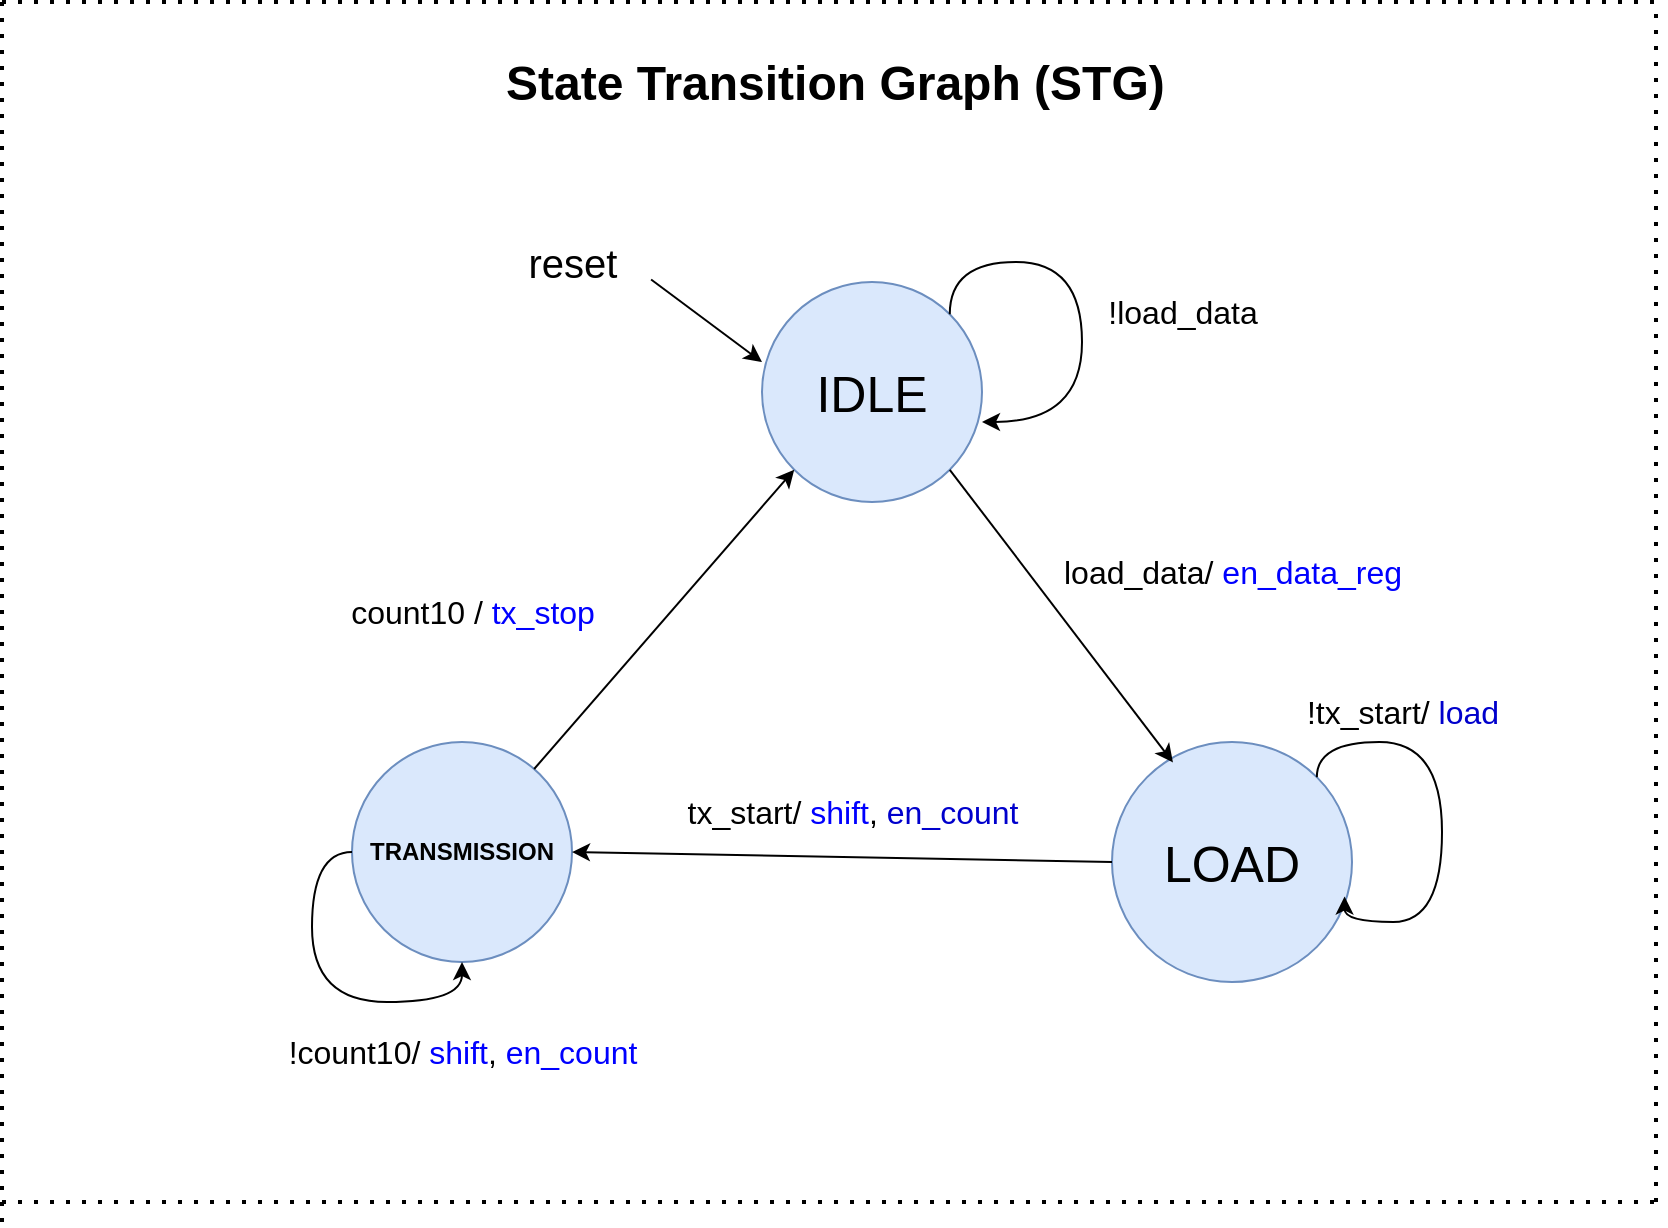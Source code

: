 <mxfile version="24.7.6">
  <diagram name="Page-1" id="0L8Xhaw6FUPmpVXUS7-L">
    <mxGraphModel dx="1806" dy="1733" grid="1" gridSize="10" guides="1" tooltips="1" connect="1" arrows="1" fold="1" page="1" pageScale="1" pageWidth="827" pageHeight="1169" math="0" shadow="0">
      <root>
        <mxCell id="0" />
        <mxCell id="1" parent="0" />
        <mxCell id="tGOSmJSOXbw5QGEx6rPb-1" value="&lt;h1 style=&quot;margin-top: 0px;&quot;&gt;State Transition Graph (STG)&lt;/h1&gt;" style="text;html=1;whiteSpace=wrap;overflow=hidden;rounded=0;" vertex="1" parent="1">
          <mxGeometry x="250" y="-20" width="370" height="40" as="geometry" />
        </mxCell>
        <mxCell id="tGOSmJSOXbw5QGEx6rPb-4" value="&lt;font style=&quot;font-size: 25px;&quot;&gt;IDLE&lt;/font&gt;" style="ellipse;whiteSpace=wrap;html=1;aspect=fixed;fillColor=#dae8fc;strokeColor=#6c8ebf;" vertex="1" parent="1">
          <mxGeometry x="380" y="100" width="110" height="110" as="geometry" />
        </mxCell>
        <mxCell id="tGOSmJSOXbw5QGEx6rPb-5" value="&lt;font style=&quot;font-size: 25px;&quot;&gt;LOAD&lt;/font&gt;" style="ellipse;whiteSpace=wrap;html=1;aspect=fixed;fillColor=#dae8fc;strokeColor=#6c8ebf;" vertex="1" parent="1">
          <mxGeometry x="555" y="330" width="120" height="120" as="geometry" />
        </mxCell>
        <mxCell id="tGOSmJSOXbw5QGEx6rPb-6" value="&lt;font style=&quot;font-size: 12px;&quot;&gt;&lt;b&gt;TRANSMISSION&lt;/b&gt;&lt;/font&gt;" style="ellipse;whiteSpace=wrap;html=1;aspect=fixed;fillColor=#dae8fc;strokeColor=#6c8ebf;" vertex="1" parent="1">
          <mxGeometry x="175" y="330" width="110" height="110" as="geometry" />
        </mxCell>
        <mxCell id="tGOSmJSOXbw5QGEx6rPb-8" value="" style="edgeStyle=none;orthogonalLoop=1;jettySize=auto;html=1;rounded=0;entryX=0;entryY=0.364;entryDx=0;entryDy=0;exitX=1.065;exitY=0.719;exitDx=0;exitDy=0;exitPerimeter=0;entryPerimeter=0;" edge="1" parent="1" source="tGOSmJSOXbw5QGEx6rPb-9" target="tGOSmJSOXbw5QGEx6rPb-4">
          <mxGeometry width="80" relative="1" as="geometry">
            <mxPoint x="400" y="80" as="sourcePoint" />
            <mxPoint x="510" y="80" as="targetPoint" />
            <Array as="points" />
          </mxGeometry>
        </mxCell>
        <mxCell id="tGOSmJSOXbw5QGEx6rPb-9" value="&lt;font style=&quot;font-size: 20px;&quot;&gt;reset&lt;/font&gt;" style="text;html=1;align=center;verticalAlign=middle;resizable=0;points=[];autosize=1;strokeColor=none;fillColor=none;" vertex="1" parent="1">
          <mxGeometry x="250" y="70" width="70" height="40" as="geometry" />
        </mxCell>
        <mxCell id="tGOSmJSOXbw5QGEx6rPb-11" value="&lt;font style=&quot;font-size: 16px;&quot;&gt;!load_data&lt;/font&gt;" style="text;html=1;align=center;verticalAlign=middle;resizable=0;points=[];autosize=1;strokeColor=none;fillColor=none;" vertex="1" parent="1">
          <mxGeometry x="540" y="100" width="100" height="30" as="geometry" />
        </mxCell>
        <mxCell id="tGOSmJSOXbw5QGEx6rPb-13" value="" style="edgeStyle=none;orthogonalLoop=1;jettySize=auto;html=1;rounded=0;exitX=1;exitY=1;exitDx=0;exitDy=0;entryX=0.254;entryY=0.085;entryDx=0;entryDy=0;entryPerimeter=0;" edge="1" parent="1" source="tGOSmJSOXbw5QGEx6rPb-4" target="tGOSmJSOXbw5QGEx6rPb-5">
          <mxGeometry width="80" relative="1" as="geometry">
            <mxPoint x="520" y="300" as="sourcePoint" />
            <mxPoint x="600" y="300" as="targetPoint" />
            <Array as="points" />
          </mxGeometry>
        </mxCell>
        <mxCell id="tGOSmJSOXbw5QGEx6rPb-14" value="" style="edgeStyle=none;orthogonalLoop=1;jettySize=auto;html=1;rounded=0;exitX=0;exitY=0.5;exitDx=0;exitDy=0;entryX=1;entryY=0.5;entryDx=0;entryDy=0;" edge="1" parent="1" source="tGOSmJSOXbw5QGEx6rPb-5" target="tGOSmJSOXbw5QGEx6rPb-6">
          <mxGeometry width="80" relative="1" as="geometry">
            <mxPoint x="430" y="350" as="sourcePoint" />
            <mxPoint x="350" y="350" as="targetPoint" />
            <Array as="points" />
          </mxGeometry>
        </mxCell>
        <mxCell id="tGOSmJSOXbw5QGEx6rPb-15" value="" style="edgeStyle=none;orthogonalLoop=1;jettySize=auto;html=1;rounded=0;entryX=0;entryY=1;entryDx=0;entryDy=0;" edge="1" parent="1" source="tGOSmJSOXbw5QGEx6rPb-6" target="tGOSmJSOXbw5QGEx6rPb-4">
          <mxGeometry width="80" relative="1" as="geometry">
            <mxPoint x="220" y="330" as="sourcePoint" />
            <mxPoint x="300" y="330" as="targetPoint" />
            <Array as="points" />
          </mxGeometry>
        </mxCell>
        <mxCell id="tGOSmJSOXbw5QGEx6rPb-17" value="&lt;font style=&quot;font-size: 16px;&quot;&gt;load_data/ &lt;font color=&quot;#0000ff&quot;&gt;en_data_reg&lt;/font&gt;&lt;/font&gt;" style="text;html=1;align=center;verticalAlign=middle;resizable=0;points=[];autosize=1;strokeColor=none;fillColor=none;" vertex="1" parent="1">
          <mxGeometry x="520" y="230" width="190" height="30" as="geometry" />
        </mxCell>
        <mxCell id="tGOSmJSOXbw5QGEx6rPb-20" value="&lt;font style=&quot;font-size: 16px;&quot;&gt;!tx_start/ &lt;font color=&quot;#0000cc&quot;&gt;load&lt;/font&gt;&lt;/font&gt;" style="text;html=1;align=center;verticalAlign=middle;resizable=0;points=[];autosize=1;strokeColor=none;fillColor=none;" vertex="1" parent="1">
          <mxGeometry x="640" y="300" width="120" height="30" as="geometry" />
        </mxCell>
        <mxCell id="tGOSmJSOXbw5QGEx6rPb-21" value="&lt;font style=&quot;font-size: 16px;&quot;&gt;tx_start/ &lt;font color=&quot;#0000ff&quot;&gt;shift&lt;/font&gt;, &lt;font color=&quot;#0000cc&quot;&gt;en_count&lt;/font&gt;&lt;/font&gt;" style="text;html=1;align=center;verticalAlign=middle;resizable=0;points=[];autosize=1;strokeColor=none;fillColor=none;" vertex="1" parent="1">
          <mxGeometry x="330" y="350" width="190" height="30" as="geometry" />
        </mxCell>
        <mxCell id="tGOSmJSOXbw5QGEx6rPb-22" style="edgeStyle=orthogonalEdgeStyle;rounded=0;orthogonalLoop=1;jettySize=auto;html=1;exitX=0;exitY=0.5;exitDx=0;exitDy=0;curved=1;" edge="1" parent="1" source="tGOSmJSOXbw5QGEx6rPb-6" target="tGOSmJSOXbw5QGEx6rPb-6">
          <mxGeometry relative="1" as="geometry" />
        </mxCell>
        <mxCell id="tGOSmJSOXbw5QGEx6rPb-23" value="&lt;font style=&quot;font-size: 16px;&quot;&gt;!count10/ &lt;font color=&quot;#0000ff&quot;&gt;shift&lt;/font&gt;, &lt;font color=&quot;#0000ff&quot;&gt;en_count&lt;/font&gt;&lt;/font&gt;" style="text;html=1;align=center;verticalAlign=middle;resizable=0;points=[];autosize=1;strokeColor=none;fillColor=none;" vertex="1" parent="1">
          <mxGeometry x="130" y="470" width="200" height="30" as="geometry" />
        </mxCell>
        <mxCell id="tGOSmJSOXbw5QGEx6rPb-24" value="&lt;font style=&quot;font-size: 16px;&quot;&gt;count10 / &lt;font color=&quot;#0000ff&quot;&gt;tx_stop&lt;/font&gt;&lt;/font&gt;" style="text;html=1;align=center;verticalAlign=middle;resizable=0;points=[];autosize=1;strokeColor=none;fillColor=none;" vertex="1" parent="1">
          <mxGeometry x="160" y="250" width="150" height="30" as="geometry" />
        </mxCell>
        <mxCell id="tGOSmJSOXbw5QGEx6rPb-25" style="edgeStyle=orthogonalEdgeStyle;rounded=0;orthogonalLoop=1;jettySize=auto;html=1;exitX=1;exitY=0;exitDx=0;exitDy=0;entryX=0.969;entryY=0.644;entryDx=0;entryDy=0;entryPerimeter=0;curved=1;" edge="1" parent="1" source="tGOSmJSOXbw5QGEx6rPb-5" target="tGOSmJSOXbw5QGEx6rPb-5">
          <mxGeometry relative="1" as="geometry">
            <Array as="points">
              <mxPoint x="657" y="330" />
              <mxPoint x="720" y="330" />
              <mxPoint x="720" y="420" />
              <mxPoint x="671" y="420" />
            </Array>
          </mxGeometry>
        </mxCell>
        <mxCell id="tGOSmJSOXbw5QGEx6rPb-26" style="edgeStyle=orthogonalEdgeStyle;rounded=0;orthogonalLoop=1;jettySize=auto;html=1;exitX=1;exitY=0;exitDx=0;exitDy=0;entryX=1;entryY=0.636;entryDx=0;entryDy=0;entryPerimeter=0;curved=1;" edge="1" parent="1" source="tGOSmJSOXbw5QGEx6rPb-4" target="tGOSmJSOXbw5QGEx6rPb-4">
          <mxGeometry relative="1" as="geometry">
            <Array as="points">
              <mxPoint x="474" y="90" />
              <mxPoint x="540" y="90" />
              <mxPoint x="540" y="170" />
            </Array>
          </mxGeometry>
        </mxCell>
        <mxCell id="tGOSmJSOXbw5QGEx6rPb-27" value="" style="endArrow=none;dashed=1;html=1;dashPattern=1 3;strokeWidth=2;rounded=0;" edge="1" parent="1">
          <mxGeometry width="50" height="50" relative="1" as="geometry">
            <mxPoint y="570" as="sourcePoint" />
            <mxPoint y="-40" as="targetPoint" />
          </mxGeometry>
        </mxCell>
        <mxCell id="tGOSmJSOXbw5QGEx6rPb-28" value="" style="endArrow=none;dashed=1;html=1;dashPattern=1 3;strokeWidth=2;rounded=0;" edge="1" parent="1">
          <mxGeometry width="50" height="50" relative="1" as="geometry">
            <mxPoint x="827" y="560" as="sourcePoint" />
            <mxPoint x="827" y="-40" as="targetPoint" />
          </mxGeometry>
        </mxCell>
        <mxCell id="tGOSmJSOXbw5QGEx6rPb-29" value="" style="endArrow=none;dashed=1;html=1;dashPattern=1 3;strokeWidth=2;rounded=0;" edge="1" parent="1">
          <mxGeometry width="50" height="50" relative="1" as="geometry">
            <mxPoint y="-40" as="sourcePoint" />
            <mxPoint x="830" y="-40" as="targetPoint" />
          </mxGeometry>
        </mxCell>
        <mxCell id="tGOSmJSOXbw5QGEx6rPb-30" value="" style="endArrow=none;dashed=1;html=1;dashPattern=1 3;strokeWidth=2;rounded=0;" edge="1" parent="1">
          <mxGeometry width="50" height="50" relative="1" as="geometry">
            <mxPoint y="560" as="sourcePoint" />
            <mxPoint x="830" y="560" as="targetPoint" />
          </mxGeometry>
        </mxCell>
      </root>
    </mxGraphModel>
  </diagram>
</mxfile>
